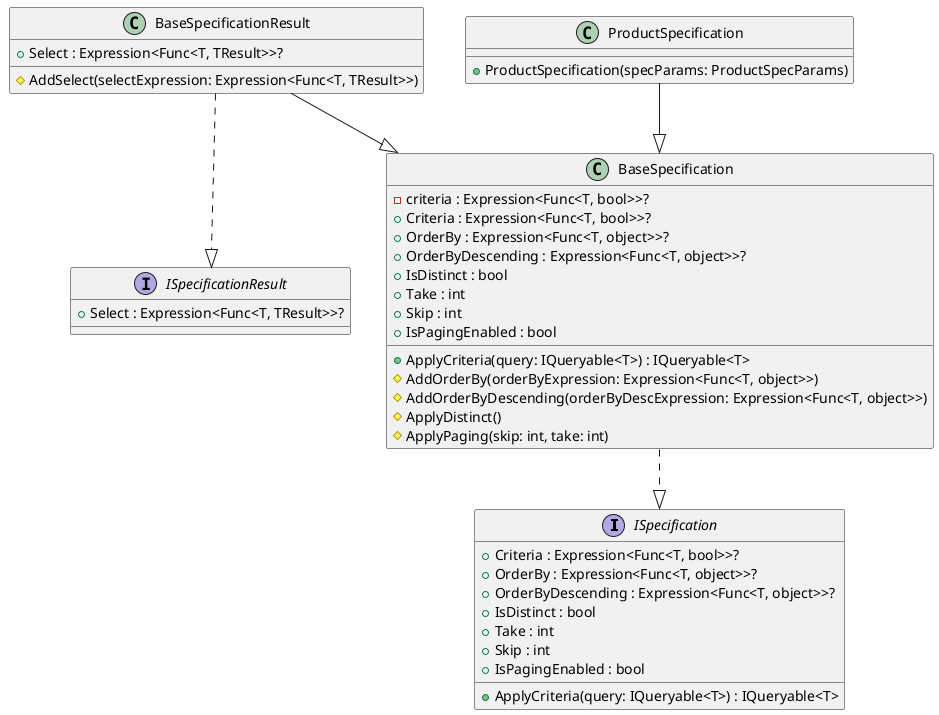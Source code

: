 @startuml

interface ISpecification {
  +Criteria : Expression<Func<T, bool>>?
  +OrderBy : Expression<Func<T, object>>?
  +OrderByDescending : Expression<Func<T, object>>?
  +IsDistinct : bool
  +Take : int
  +Skip : int
  +IsPagingEnabled : bool
  +ApplyCriteria(query: IQueryable<T>) : IQueryable<T>
}

interface ISpecificationResult {
  +Select : Expression<Func<T, TResult>>?
}

class BaseSpecification {
  -criteria : Expression<Func<T, bool>>?
  +Criteria : Expression<Func<T, bool>>?
  +OrderBy : Expression<Func<T, object>>?
  +OrderByDescending : Expression<Func<T, object>>?
  +IsDistinct : bool
  +Take : int
  +Skip : int
  +IsPagingEnabled : bool
  +ApplyCriteria(query: IQueryable<T>) : IQueryable<T>
  #AddOrderBy(orderByExpression: Expression<Func<T, object>>)
  #AddOrderByDescending(orderByDescExpression: Expression<Func<T, object>>)
  #ApplyDistinct()
  #ApplyPaging(skip: int, take: int)
}

class BaseSpecificationResult {
  +Select : Expression<Func<T, TResult>>?
  #AddSelect(selectExpression: Expression<Func<T, TResult>>)
}

class ProductSpecification {
  +ProductSpecification(specParams: ProductSpecParams)
}

' Relationships without generics to avoid errors
BaseSpecification ..|> ISpecification
BaseSpecificationResult --|> BaseSpecification
BaseSpecificationResult ..|> ISpecificationResult
ProductSpecification --|> BaseSpecification

@enduml
